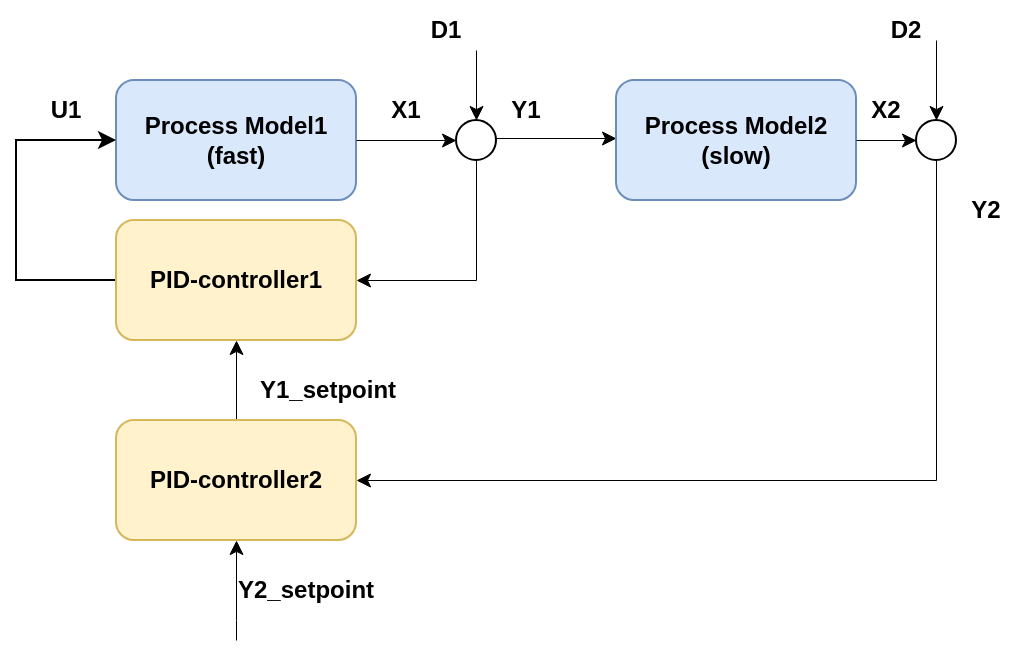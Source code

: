 <mxfile version="15.5.9" type="device"><diagram id="fzO03wv9BZFiFF_Ac6_G" name="Page-1"><mxGraphModel dx="1422" dy="762" grid="1" gridSize="10" guides="1" tooltips="1" connect="1" arrows="1" fold="1" page="1" pageScale="1" pageWidth="850" pageHeight="1100" math="0" shadow="0"><root><mxCell id="0"/><mxCell id="1" parent="0"/><mxCell id="VE-b7TvH8Ak1jZzatl8n-1" value="Process Model1&lt;br&gt;(fast)" style="rounded=1;whiteSpace=wrap;html=1;fillColor=#dae8fc;strokeColor=#6c8ebf;fontStyle=1" parent="1" vertex="1"><mxGeometry x="360" y="230" width="120" height="60" as="geometry"/></mxCell><mxCell id="VE-b7TvH8Ak1jZzatl8n-4" value="" style="endArrow=classic;html=1;rounded=0;edgeStyle=orthogonalEdgeStyle;entryX=0;entryY=0.5;entryDx=0;entryDy=0;exitX=0;exitY=0.5;exitDx=0;exitDy=0;" parent="1" source="VE-b7TvH8Ak1jZzatl8n-2" target="VE-b7TvH8Ak1jZzatl8n-1" edge="1"><mxGeometry width="50" height="50" relative="1" as="geometry"><mxPoint x="420" y="300" as="sourcePoint"/><mxPoint x="470" y="250" as="targetPoint"/><Array as="points"><mxPoint x="310" y="330"/><mxPoint x="310" y="260"/></Array></mxGeometry></mxCell><mxCell id="VE-b7TvH8Ak1jZzatl8n-19" value="" style="edgeStyle=segmentEdgeStyle;endArrow=classic;html=1;rounded=0;strokeWidth=0.5;entryX=0;entryY=0.5;entryDx=0;entryDy=0;exitX=1;exitY=0.5;exitDx=0;exitDy=0;" parent="1" source="VE-b7TvH8Ak1jZzatl8n-1" target="VE-b7TvH8Ak1jZzatl8n-18" edge="1"><mxGeometry width="50" height="50" relative="1" as="geometry"><mxPoint x="550" y="160" as="sourcePoint"/><mxPoint x="550" y="255" as="targetPoint"/></mxGeometry></mxCell><mxCell id="VE-b7TvH8Ak1jZzatl8n-44" value="" style="endArrow=classic;html=1;rounded=0;strokeWidth=0.5;edgeStyle=orthogonalEdgeStyle;exitX=1;exitY=0.5;exitDx=0;exitDy=0;" parent="1" source="VE-b7TvH8Ak1jZzatl8n-18" edge="1"><mxGeometry width="50" height="50" relative="1" as="geometry"><mxPoint x="560" y="259" as="sourcePoint"/><mxPoint x="610" y="259" as="targetPoint"/><Array as="points"><mxPoint x="550" y="259"/></Array></mxGeometry></mxCell><mxCell id="VE-b7TvH8Ak1jZzatl8n-45" value="" style="endArrow=classic;html=1;rounded=0;strokeWidth=0.5;edgeStyle=orthogonalEdgeStyle;entryX=0.5;entryY=1;entryDx=0;entryDy=0;" parent="1" target="VE-b7TvH8Ak1jZzatl8n-2" edge="1" source="tf-ih-mHlMtckMxSOI7T-1"><mxGeometry width="50" height="50" relative="1" as="geometry"><mxPoint x="400" y="410" as="sourcePoint"/><mxPoint x="440" y="410" as="targetPoint"/><Array as="points"/></mxGeometry></mxCell><mxCell id="VE-b7TvH8Ak1jZzatl8n-11" value="" style="edgeStyle=segmentEdgeStyle;endArrow=classic;html=1;rounded=0;strokeWidth=0.5;entryX=0.5;entryY=0;entryDx=0;entryDy=0;exitX=1;exitY=0.5;exitDx=0;exitDy=0;exitPerimeter=0;" parent="1" target="VE-b7TvH8Ak1jZzatl8n-18" edge="1"><mxGeometry width="50" height="50" relative="1" as="geometry"><mxPoint x="540" y="215" as="sourcePoint"/><mxPoint x="540" y="220" as="targetPoint"/></mxGeometry></mxCell><mxCell id="VE-b7TvH8Ak1jZzatl8n-10" value="&lt;b&gt;U1&lt;/b&gt;" style="text;html=1;strokeColor=none;fillColor=none;align=center;verticalAlign=middle;whiteSpace=wrap;rounded=0;" parent="1" vertex="1"><mxGeometry x="320" y="230" width="30" height="30" as="geometry"/></mxCell><mxCell id="VE-b7TvH8Ak1jZzatl8n-18" value="" style="ellipse;whiteSpace=wrap;html=1;aspect=fixed;" parent="1" vertex="1"><mxGeometry x="530" y="250" width="20" height="20" as="geometry"/></mxCell><mxCell id="VE-b7TvH8Ak1jZzatl8n-2" value="PID-controller1" style="rounded=1;whiteSpace=wrap;html=1;fillColor=#fff2cc;strokeColor=#d6b656;fontStyle=1" parent="1" vertex="1"><mxGeometry x="360" y="300" width="120" height="60" as="geometry"/></mxCell><mxCell id="VE-b7TvH8Ak1jZzatl8n-21" value="" style="endArrow=classic;html=1;rounded=0;strokeWidth=0.5;edgeStyle=orthogonalEdgeStyle;entryX=1;entryY=0.5;entryDx=0;entryDy=0;exitX=0.5;exitY=1;exitDx=0;exitDy=0;" parent="1" source="VE-b7TvH8Ak1jZzatl8n-18" target="VE-b7TvH8Ak1jZzatl8n-2" edge="1"><mxGeometry x="80" y="60" width="50" height="50" as="geometry"><mxPoint x="420" y="220" as="sourcePoint"/><mxPoint x="470" y="170" as="targetPoint"/></mxGeometry></mxCell><mxCell id="VE-b7TvH8Ak1jZzatl8n-23" value="&lt;b&gt;X1&lt;/b&gt;" style="text;html=1;strokeColor=none;fillColor=none;align=center;verticalAlign=middle;whiteSpace=wrap;rounded=0;" parent="1" vertex="1"><mxGeometry x="490" y="230" width="30" height="30" as="geometry"/></mxCell><mxCell id="VE-b7TvH8Ak1jZzatl8n-24" value="&lt;b&gt;D1&lt;/b&gt;" style="text;html=1;strokeColor=none;fillColor=none;align=center;verticalAlign=middle;whiteSpace=wrap;rounded=0;" parent="1" vertex="1"><mxGeometry x="510" y="190" width="30" height="30" as="geometry"/></mxCell><mxCell id="VE-b7TvH8Ak1jZzatl8n-42" value="&lt;b&gt;Y1_setpoint&lt;/b&gt;" style="text;html=1;strokeColor=none;fillColor=none;align=center;verticalAlign=middle;whiteSpace=wrap;rounded=0;" parent="1" vertex="1"><mxGeometry x="451" y="370" width="30" height="30" as="geometry"/></mxCell><mxCell id="VE-b7TvH8Ak1jZzatl8n-43" value="&lt;b&gt;Y1&lt;/b&gt;" style="text;html=1;strokeColor=none;fillColor=none;align=center;verticalAlign=middle;whiteSpace=wrap;rounded=0;" parent="1" vertex="1"><mxGeometry x="550" y="230" width="30" height="30" as="geometry"/></mxCell><mxCell id="tf-ih-mHlMtckMxSOI7T-1" value="PID-controller2" style="rounded=1;whiteSpace=wrap;html=1;fillColor=#fff2cc;strokeColor=#d6b656;fontStyle=1" vertex="1" parent="1"><mxGeometry x="360" y="400" width="120" height="60" as="geometry"/></mxCell><mxCell id="tf-ih-mHlMtckMxSOI7T-2" value="" style="endArrow=classic;html=1;rounded=0;strokeWidth=0.5;edgeStyle=orthogonalEdgeStyle;entryX=1;entryY=0.5;entryDx=0;entryDy=0;exitX=0.5;exitY=1;exitDx=0;exitDy=0;" edge="1" parent="1" source="tf-ih-mHlMtckMxSOI7T-18" target="tf-ih-mHlMtckMxSOI7T-1"><mxGeometry x="90" y="70" width="50" height="50" as="geometry"><mxPoint x="760" y="340" as="sourcePoint"/><mxPoint x="490" y="340" as="targetPoint"/><Array as="points"><mxPoint x="770" y="430"/></Array></mxGeometry></mxCell><mxCell id="tf-ih-mHlMtckMxSOI7T-3" value="Process Model2&lt;br&gt;(slow)" style="rounded=1;whiteSpace=wrap;html=1;fillColor=#dae8fc;strokeColor=#6c8ebf;fontStyle=1" vertex="1" parent="1"><mxGeometry x="610" y="230" width="120" height="60" as="geometry"/></mxCell><mxCell id="tf-ih-mHlMtckMxSOI7T-8" value="" style="endArrow=classic;html=1;rounded=0;strokeWidth=0.5;edgeStyle=orthogonalEdgeStyle;entryX=0.5;entryY=1;entryDx=0;entryDy=0;" edge="1" parent="1" target="tf-ih-mHlMtckMxSOI7T-1"><mxGeometry width="50" height="50" relative="1" as="geometry"><mxPoint x="420" y="510" as="sourcePoint"/><mxPoint x="580" y="510" as="targetPoint"/><Array as="points"><mxPoint x="420" y="500"/></Array></mxGeometry></mxCell><mxCell id="tf-ih-mHlMtckMxSOI7T-11" value="&lt;b&gt;Y2_setpoint&lt;/b&gt;" style="text;html=1;strokeColor=none;fillColor=none;align=center;verticalAlign=middle;whiteSpace=wrap;rounded=0;" vertex="1" parent="1"><mxGeometry x="440" y="470" width="30" height="30" as="geometry"/></mxCell><mxCell id="tf-ih-mHlMtckMxSOI7T-15" value="&lt;b&gt;Y2&lt;/b&gt;" style="text;html=1;strokeColor=none;fillColor=none;align=center;verticalAlign=middle;whiteSpace=wrap;rounded=0;" vertex="1" parent="1"><mxGeometry x="780" y="280" width="30" height="30" as="geometry"/></mxCell><mxCell id="tf-ih-mHlMtckMxSOI7T-18" value="" style="ellipse;whiteSpace=wrap;html=1;aspect=fixed;" vertex="1" parent="1"><mxGeometry x="760" y="250" width="20" height="20" as="geometry"/></mxCell><mxCell id="tf-ih-mHlMtckMxSOI7T-20" value="" style="edgeStyle=segmentEdgeStyle;endArrow=classic;html=1;rounded=0;strokeWidth=0.5;entryX=0.5;entryY=0;entryDx=0;entryDy=0;" edge="1" parent="1" target="tf-ih-mHlMtckMxSOI7T-18"><mxGeometry width="50" height="50" relative="1" as="geometry"><mxPoint x="770" y="210" as="sourcePoint"/><mxPoint x="550" y="260" as="targetPoint"/></mxGeometry></mxCell><mxCell id="tf-ih-mHlMtckMxSOI7T-21" value="" style="edgeStyle=segmentEdgeStyle;endArrow=classic;html=1;rounded=0;strokeWidth=0.5;" edge="1" parent="1" source="tf-ih-mHlMtckMxSOI7T-3"><mxGeometry width="50" height="50" relative="1" as="geometry"><mxPoint x="780" y="220" as="sourcePoint"/><mxPoint x="760" y="260" as="targetPoint"/></mxGeometry></mxCell><mxCell id="tf-ih-mHlMtckMxSOI7T-22" value="&lt;b&gt;X2&lt;/b&gt;" style="text;html=1;strokeColor=none;fillColor=none;align=center;verticalAlign=middle;whiteSpace=wrap;rounded=0;" vertex="1" parent="1"><mxGeometry x="730" y="230" width="30" height="30" as="geometry"/></mxCell><mxCell id="tf-ih-mHlMtckMxSOI7T-23" value="&lt;b&gt;D2&lt;/b&gt;" style="text;html=1;strokeColor=none;fillColor=none;align=center;verticalAlign=middle;whiteSpace=wrap;rounded=0;" vertex="1" parent="1"><mxGeometry x="740" y="190" width="30" height="30" as="geometry"/></mxCell></root></mxGraphModel></diagram></mxfile>